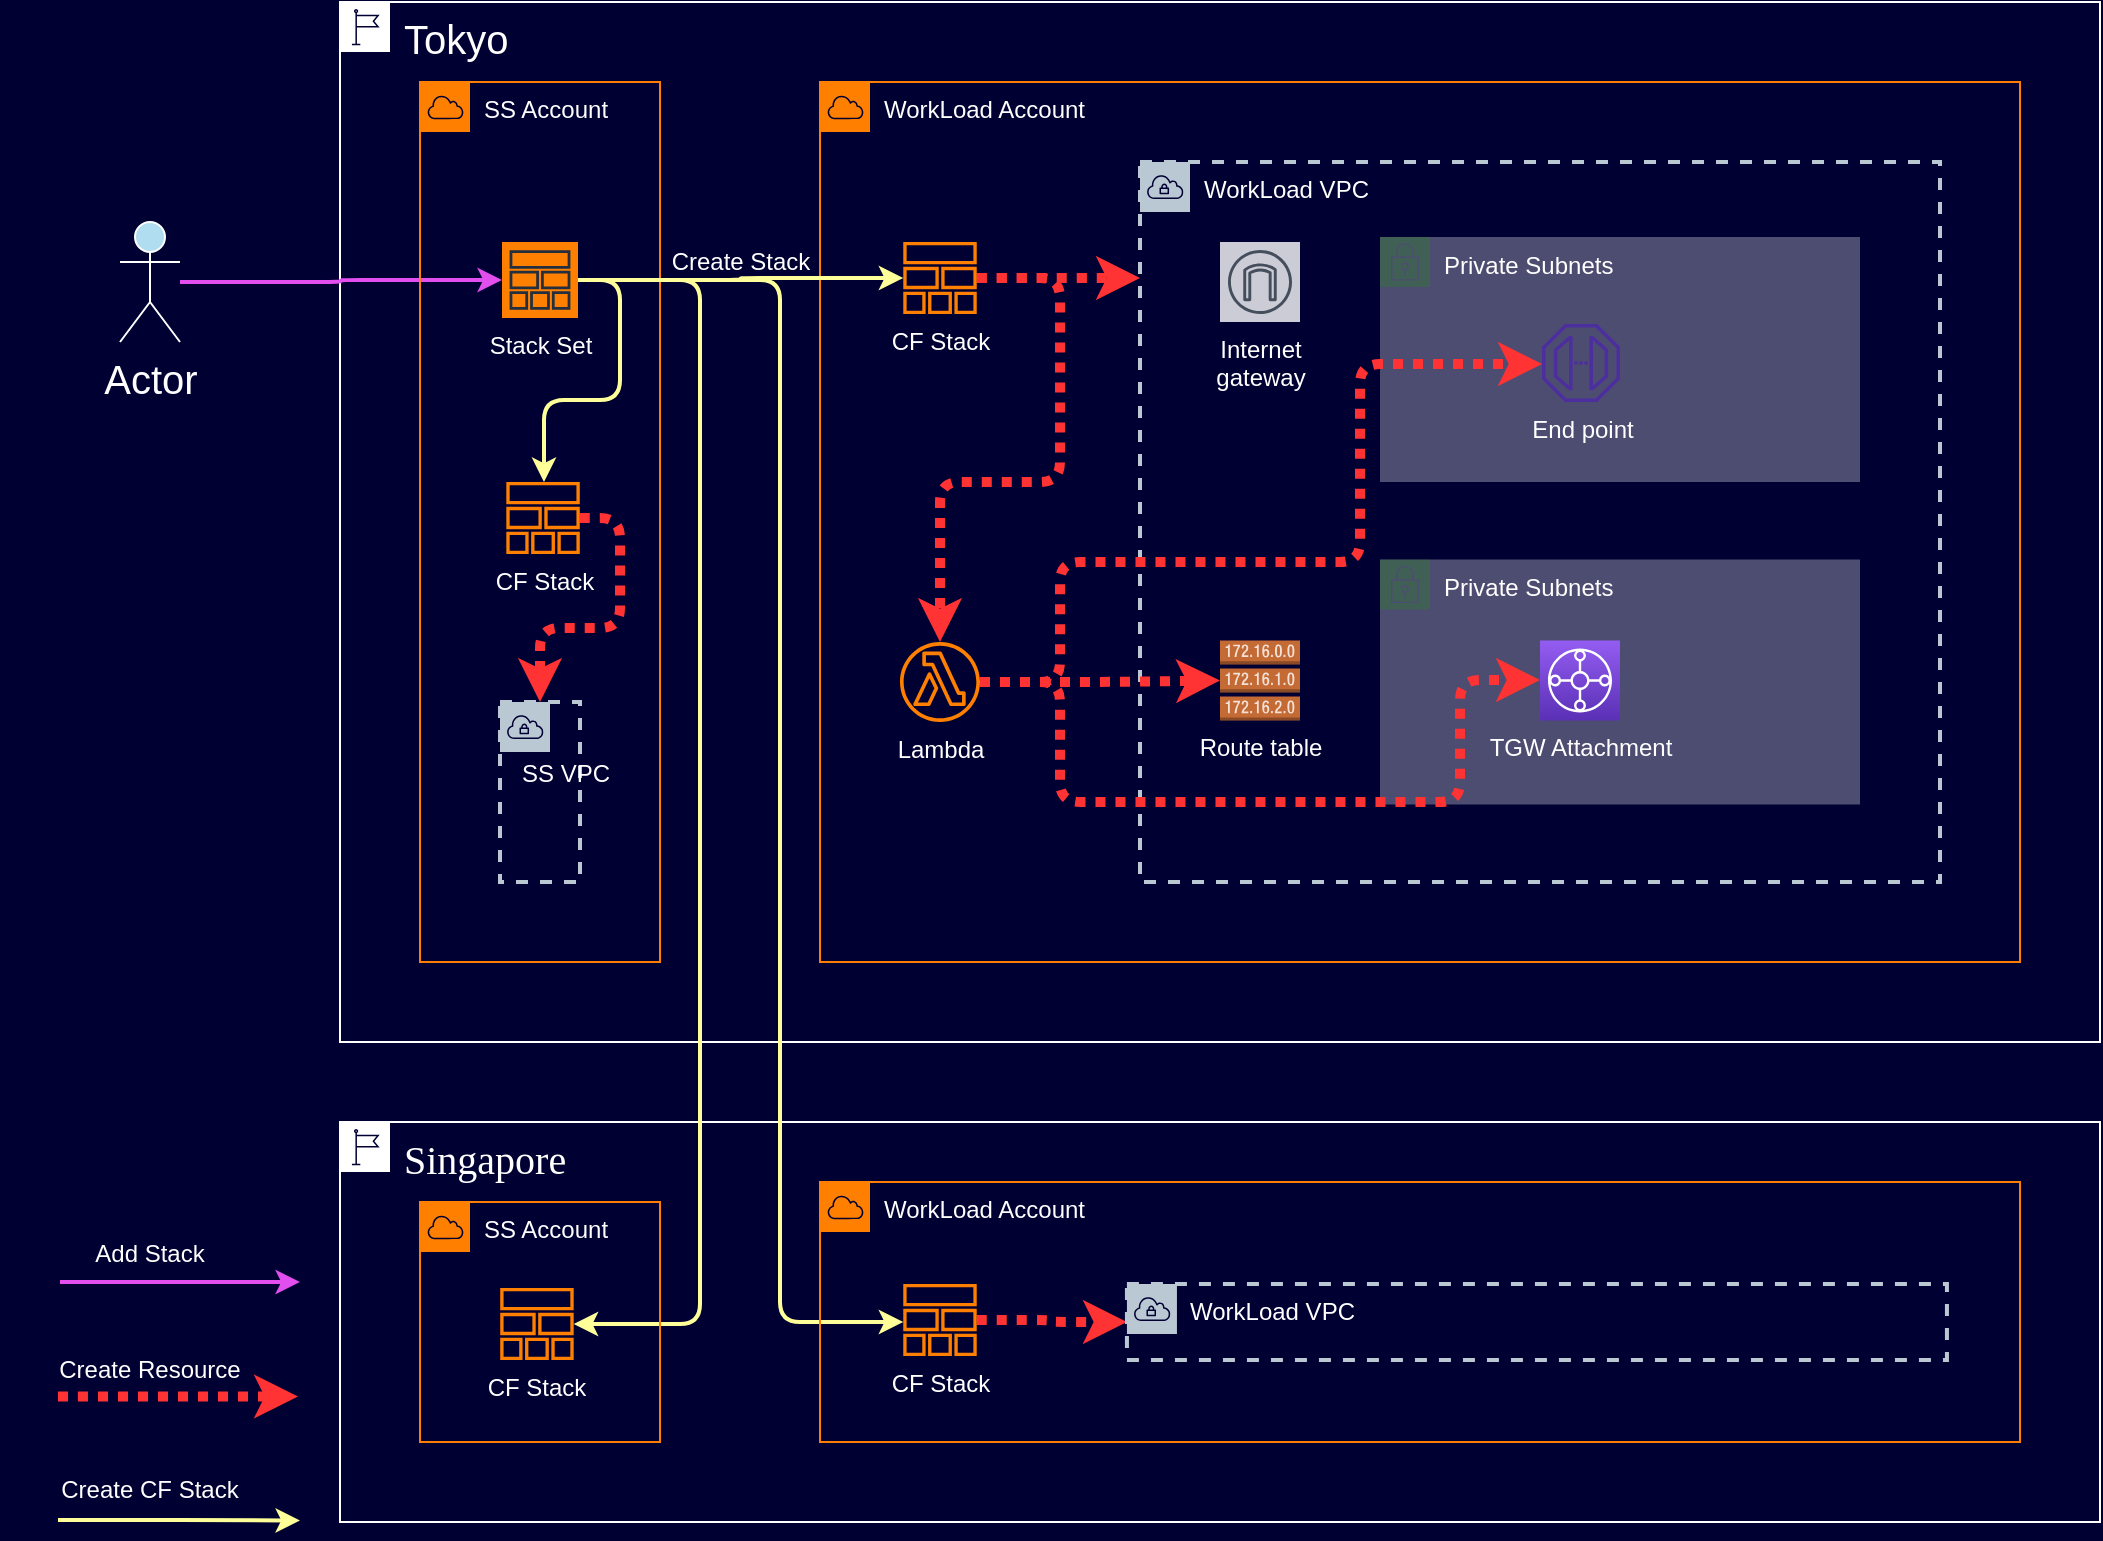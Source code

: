 <mxfile version="15.8.3" type="github">
  <diagram id="DrTqJjK6d3gF3iNOTBpp" name="Page-1">
    <mxGraphModel dx="2893" dy="1060" grid="1" gridSize="10" guides="1" tooltips="1" connect="1" arrows="1" fold="1" page="1" pageScale="1" pageWidth="827" pageHeight="1169" background="#000033" math="0" shadow="0">
      <root>
        <mxCell id="0" />
        <mxCell id="1" parent="0" />
        <mxCell id="hdHgUt77KuXDVtCETtdb-16" value="Private Subnets" style="points=[[0,0],[0.25,0],[0.5,0],[0.75,0],[1,0],[1,0.25],[1,0.5],[1,0.75],[1,1],[0.75,1],[0.5,1],[0.25,1],[0,1],[0,0.75],[0,0.5],[0,0.25]];outlineConnect=0;gradientColor=none;html=1;whiteSpace=wrap;fontSize=12;fontStyle=0;shape=mxgraph.aws4.group;grIcon=mxgraph.aws4.group_security_group;grStroke=0;strokeColor=#248814;fillColor=#FFFFFF;verticalAlign=top;align=left;spacingLeft=30;fontColor=#FFFFFF;dashed=0;rounded=0;shadow=0;sketch=0;opacity=30;" vertex="1" parent="1">
          <mxGeometry x="640" y="237.5" width="240" height="122.5" as="geometry" />
        </mxCell>
        <mxCell id="hdHgUt77KuXDVtCETtdb-20" value="Private Subnets" style="points=[[0,0],[0.25,0],[0.5,0],[0.75,0],[1,0],[1,0.25],[1,0.5],[1,0.75],[1,1],[0.75,1],[0.5,1],[0.25,1],[0,1],[0,0.75],[0,0.5],[0,0.25]];outlineConnect=0;gradientColor=none;html=1;whiteSpace=wrap;fontSize=12;fontStyle=0;shape=mxgraph.aws4.group;grIcon=mxgraph.aws4.group_security_group;grStroke=0;strokeColor=#248814;fillColor=#FFFFFF;verticalAlign=top;align=left;spacingLeft=30;fontColor=#FFFFFF;dashed=0;rounded=0;shadow=0;sketch=0;opacity=30;" vertex="1" parent="1">
          <mxGeometry x="640" y="398.75" width="240" height="122.5" as="geometry" />
        </mxCell>
        <mxCell id="hdHgUt77KuXDVtCETtdb-2" value="Tokyo" style="points=[[0,0],[0.25,0],[0.5,0],[0.75,0],[1,0],[1,0.25],[1,0.5],[1,0.75],[1,1],[0.75,1],[0.5,1],[0.25,1],[0,1],[0,0.75],[0,0.5],[0,0.25]];outlineConnect=0;html=1;whiteSpace=wrap;fontSize=20;fontStyle=0;shape=mxgraph.aws4.group;grIcon=mxgraph.aws4.group_region;strokeColor=#FFFFFF;fillColor=none;verticalAlign=top;align=left;spacingLeft=30;fontColor=#FFFFFF;" vertex="1" parent="1">
          <mxGeometry x="120" y="120" width="880" height="520" as="geometry" />
        </mxCell>
        <mxCell id="hdHgUt77KuXDVtCETtdb-9" value="WorkLoad Account" style="points=[[0,0],[0.25,0],[0.5,0],[0.75,0],[1,0],[1,0.25],[1,0.5],[1,0.75],[1,1],[0.75,1],[0.5,1],[0.25,1],[0,1],[0,0.75],[0,0.5],[0,0.25]];outlineConnect=0;gradientColor=none;html=1;whiteSpace=wrap;fontSize=12;fontStyle=0;shape=mxgraph.aws4.group;grIcon=mxgraph.aws4.group_aws_cloud;strokeColor=#FF8000;fillColor=none;verticalAlign=top;align=left;spacingLeft=30;fontColor=#FFFFFF;dashed=0;rounded=0;sketch=0;" vertex="1" parent="1">
          <mxGeometry x="360" y="160" width="600" height="440" as="geometry" />
        </mxCell>
        <mxCell id="hdHgUt77KuXDVtCETtdb-1" value="WorkLoad VPC" style="points=[[0,0],[0.25,0],[0.5,0],[0.75,0],[1,0],[1,0.25],[1,0.5],[1,0.75],[1,1],[0.75,1],[0.5,1],[0.25,1],[0,1],[0,0.75],[0,0.5],[0,0.25]];outlineConnect=0;html=1;whiteSpace=wrap;fontSize=12;fontStyle=0;shape=mxgraph.aws4.group;grIcon=mxgraph.aws4.group_vpc;strokeColor=#BAC8D3;fillColor=none;verticalAlign=top;align=left;spacingLeft=30;fontColor=#FFFFFF;dashed=1;strokeWidth=2;" vertex="1" parent="1">
          <mxGeometry x="520" y="200" width="400" height="360" as="geometry" />
        </mxCell>
        <mxCell id="hdHgUt77KuXDVtCETtdb-3" value="&lt;font color=&quot;#ffffff&quot; style=&quot;font-size: 20px;&quot;&gt;&lt;span style=&quot;font-family: &amp;quot;amazon ember&amp;quot;; font-size: 20px;&quot;&gt;Singapore&lt;/span&gt;&lt;/font&gt;" style="points=[[0,0],[0.25,0],[0.5,0],[0.75,0],[1,0],[1,0.25],[1,0.5],[1,0.75],[1,1],[0.75,1],[0.5,1],[0.25,1],[0,1],[0,0.75],[0,0.5],[0,0.25]];outlineConnect=0;html=1;whiteSpace=wrap;fontSize=20;fontStyle=0;shape=mxgraph.aws4.group;grIcon=mxgraph.aws4.group_region;strokeColor=#FFFFFF;fillColor=none;verticalAlign=top;align=left;spacingLeft=30;fontColor=#FFFFFF;" vertex="1" parent="1">
          <mxGeometry x="120" y="680" width="880" height="200" as="geometry" />
        </mxCell>
        <mxCell id="hdHgUt77KuXDVtCETtdb-24" style="edgeStyle=orthogonalEdgeStyle;curved=0;rounded=1;sketch=0;orthogonalLoop=1;jettySize=auto;html=1;fontSize=12;fontColor=#FFFFFF;strokeColor=#E34FEE;strokeWidth=2;" edge="1" parent="1" source="hdHgUt77KuXDVtCETtdb-5" target="hdHgUt77KuXDVtCETtdb-8">
          <mxGeometry relative="1" as="geometry" />
        </mxCell>
        <mxCell id="hdHgUt77KuXDVtCETtdb-5" value="Actor" style="shape=umlActor;verticalLabelPosition=bottom;verticalAlign=top;html=1;outlineConnect=0;rounded=0;sketch=0;fontSize=20;fontColor=#FFFFFF;strokeColor=#FFFFFF;fillColor=#B1DDF0;" vertex="1" parent="1">
          <mxGeometry x="10" y="230" width="30" height="60" as="geometry" />
        </mxCell>
        <mxCell id="hdHgUt77KuXDVtCETtdb-25" style="edgeStyle=orthogonalEdgeStyle;curved=0;rounded=1;sketch=0;orthogonalLoop=1;jettySize=auto;html=1;fontSize=12;fontColor=#FFFFFF;strokeColor=#FF3333;strokeWidth=5;dashed=1;dashPattern=1 1;" edge="1" parent="1" source="hdHgUt77KuXDVtCETtdb-6" target="hdHgUt77KuXDVtCETtdb-1">
          <mxGeometry relative="1" as="geometry">
            <Array as="points">
              <mxPoint x="500" y="258" />
              <mxPoint x="500" y="258" />
            </Array>
          </mxGeometry>
        </mxCell>
        <mxCell id="hdHgUt77KuXDVtCETtdb-27" style="edgeStyle=orthogonalEdgeStyle;curved=0;rounded=1;sketch=0;orthogonalLoop=1;jettySize=auto;html=1;fontSize=12;fontColor=#FFFFFF;strokeColor=#FF3333;strokeWidth=5;dashed=1;dashPattern=1 1;" edge="1" parent="1" source="hdHgUt77KuXDVtCETtdb-6" target="hdHgUt77KuXDVtCETtdb-13">
          <mxGeometry relative="1" as="geometry">
            <Array as="points">
              <mxPoint x="480" y="258" />
              <mxPoint x="480" y="360" />
              <mxPoint x="420" y="360" />
            </Array>
          </mxGeometry>
        </mxCell>
        <mxCell id="hdHgUt77KuXDVtCETtdb-6" value="CF Stack" style="sketch=0;outlineConnect=0;fontColor=#FFFFFF;gradientColor=none;fillColor=#FF8000;strokeColor=none;dashed=0;verticalLabelPosition=bottom;verticalAlign=top;align=center;html=1;fontSize=12;fontStyle=0;aspect=fixed;pointerEvents=1;shape=mxgraph.aws4.stack;rounded=0;" vertex="1" parent="1">
          <mxGeometry x="401.53" y="240" width="36.95" height="36" as="geometry" />
        </mxCell>
        <mxCell id="hdHgUt77KuXDVtCETtdb-7" value="SS Account" style="points=[[0,0],[0.25,0],[0.5,0],[0.75,0],[1,0],[1,0.25],[1,0.5],[1,0.75],[1,1],[0.75,1],[0.5,1],[0.25,1],[0,1],[0,0.75],[0,0.5],[0,0.25]];outlineConnect=0;gradientColor=none;html=1;whiteSpace=wrap;fontSize=12;fontStyle=0;shape=mxgraph.aws4.group;grIcon=mxgraph.aws4.group_aws_cloud;strokeColor=#FF8000;fillColor=none;verticalAlign=top;align=left;spacingLeft=30;fontColor=#FFFFFF;dashed=0;rounded=0;sketch=0;" vertex="1" parent="1">
          <mxGeometry x="160" y="160" width="120" height="440" as="geometry" />
        </mxCell>
        <mxCell id="hdHgUt77KuXDVtCETtdb-23" style="edgeStyle=orthogonalEdgeStyle;curved=0;rounded=1;sketch=0;orthogonalLoop=1;jettySize=auto;html=1;fontSize=12;fontColor=#FFFFFF;strokeColor=#FFFF99;strokeWidth=2;" edge="1" parent="1" source="hdHgUt77KuXDVtCETtdb-8" target="hdHgUt77KuXDVtCETtdb-6">
          <mxGeometry relative="1" as="geometry" />
        </mxCell>
        <mxCell id="hdHgUt77KuXDVtCETtdb-31" value="Create Stack" style="edgeLabel;html=1;align=center;verticalAlign=middle;resizable=0;points=[];fontSize=12;fontColor=#FFFFFF;labelBackgroundColor=none;" vertex="1" connectable="0" parent="hdHgUt77KuXDVtCETtdb-23">
          <mxGeometry x="-0.181" y="-1" relative="1" as="geometry">
            <mxPoint x="14" y="-10" as="offset" />
          </mxGeometry>
        </mxCell>
        <mxCell id="hdHgUt77KuXDVtCETtdb-33" style="edgeStyle=orthogonalEdgeStyle;curved=0;rounded=1;sketch=0;orthogonalLoop=1;jettySize=auto;html=1;fontSize=12;fontColor=#FFFFFF;strokeColor=#FFFF99;strokeWidth=2;" edge="1" parent="1" source="hdHgUt77KuXDVtCETtdb-8" target="hdHgUt77KuXDVtCETtdb-32">
          <mxGeometry relative="1" as="geometry">
            <Array as="points">
              <mxPoint x="340" y="259" />
              <mxPoint x="340" y="780" />
            </Array>
          </mxGeometry>
        </mxCell>
        <mxCell id="hdHgUt77KuXDVtCETtdb-38" style="edgeStyle=orthogonalEdgeStyle;curved=0;rounded=1;sketch=0;orthogonalLoop=1;jettySize=auto;html=1;fontSize=12;fontColor=#FFFFFF;strokeColor=#FFFF99;strokeWidth=2;" edge="1" parent="1" source="hdHgUt77KuXDVtCETtdb-8" target="hdHgUt77KuXDVtCETtdb-37">
          <mxGeometry relative="1" as="geometry">
            <Array as="points">
              <mxPoint x="260" y="259" />
              <mxPoint x="260" y="319" />
              <mxPoint x="222" y="319" />
            </Array>
          </mxGeometry>
        </mxCell>
        <mxCell id="hdHgUt77KuXDVtCETtdb-44" style="edgeStyle=orthogonalEdgeStyle;curved=0;rounded=1;sketch=0;orthogonalLoop=1;jettySize=auto;html=1;fontSize=12;fontColor=#FFFFFF;strokeColor=#FFFF99;strokeWidth=2;" edge="1" parent="1" source="hdHgUt77KuXDVtCETtdb-8" target="hdHgUt77KuXDVtCETtdb-43">
          <mxGeometry relative="1" as="geometry">
            <Array as="points">
              <mxPoint x="300" y="259" />
              <mxPoint x="300" y="781" />
            </Array>
          </mxGeometry>
        </mxCell>
        <mxCell id="hdHgUt77KuXDVtCETtdb-8" value="Stack Set" style="sketch=0;outlineConnect=0;fontColor=#FFFFFF;gradientColor=none;strokeColor=#232F3E;fillColor=#FF8000;dashed=0;verticalLabelPosition=bottom;verticalAlign=top;align=center;html=1;fontSize=12;fontStyle=0;aspect=fixed;shape=mxgraph.aws4.resourceIcon;resIcon=mxgraph.aws4.stack;rounded=0;" vertex="1" parent="1">
          <mxGeometry x="201" y="240" width="38" height="38" as="geometry" />
        </mxCell>
        <mxCell id="hdHgUt77KuXDVtCETtdb-28" style="edgeStyle=orthogonalEdgeStyle;curved=0;rounded=1;sketch=0;orthogonalLoop=1;jettySize=auto;html=1;entryX=0;entryY=0.5;entryDx=0;entryDy=0;entryPerimeter=0;fontSize=12;fontColor=#FFFFFF;strokeColor=#FF3333;strokeWidth=5;dashed=1;dashPattern=1 1;" edge="1" parent="1" source="hdHgUt77KuXDVtCETtdb-13" target="hdHgUt77KuXDVtCETtdb-18">
          <mxGeometry relative="1" as="geometry" />
        </mxCell>
        <mxCell id="hdHgUt77KuXDVtCETtdb-29" style="edgeStyle=orthogonalEdgeStyle;curved=0;rounded=1;sketch=0;orthogonalLoop=1;jettySize=auto;html=1;fontSize=12;fontColor=#FFFFFF;strokeColor=#FF3333;strokeWidth=5;dashed=1;dashPattern=1 1;" edge="1" parent="1" source="hdHgUt77KuXDVtCETtdb-13" target="hdHgUt77KuXDVtCETtdb-19">
          <mxGeometry relative="1" as="geometry">
            <Array as="points">
              <mxPoint x="480" y="460" />
              <mxPoint x="480" y="520" />
              <mxPoint x="680" y="520" />
              <mxPoint x="680" y="459" />
            </Array>
          </mxGeometry>
        </mxCell>
        <mxCell id="hdHgUt77KuXDVtCETtdb-30" style="edgeStyle=orthogonalEdgeStyle;curved=0;rounded=1;sketch=0;orthogonalLoop=1;jettySize=auto;html=1;fontSize=12;fontColor=#FFFFFF;strokeColor=#FF3333;strokeWidth=5;dashed=1;dashPattern=1 1;" edge="1" parent="1" source="hdHgUt77KuXDVtCETtdb-13" target="hdHgUt77KuXDVtCETtdb-21">
          <mxGeometry relative="1" as="geometry">
            <Array as="points">
              <mxPoint x="480" y="460" />
              <mxPoint x="480" y="400" />
              <mxPoint x="630" y="400" />
              <mxPoint x="630" y="301" />
            </Array>
          </mxGeometry>
        </mxCell>
        <mxCell id="hdHgUt77KuXDVtCETtdb-13" value="Lambda" style="sketch=0;outlineConnect=0;fontColor=#FFFFFF;gradientColor=none;fillColor=#FF8000;strokeColor=none;dashed=0;verticalLabelPosition=bottom;verticalAlign=top;align=center;html=1;fontSize=12;fontStyle=0;aspect=fixed;pointerEvents=1;shape=mxgraph.aws4.lambda_function;rounded=0;" vertex="1" parent="1">
          <mxGeometry x="400" y="440" width="40" height="40" as="geometry" />
        </mxCell>
        <mxCell id="hdHgUt77KuXDVtCETtdb-17" value="Internet&#xa;gateway" style="sketch=0;outlineConnect=0;fontColor=#FFFFFF;gradientColor=none;strokeColor=#232F3E;fillColor=#ffffff;dashed=0;verticalLabelPosition=bottom;verticalAlign=top;align=center;html=1;fontSize=12;fontStyle=0;aspect=fixed;shape=mxgraph.aws4.resourceIcon;resIcon=mxgraph.aws4.internet_gateway;rounded=0;shadow=0;opacity=80;" vertex="1" parent="1">
          <mxGeometry x="560" y="240" width="40" height="40" as="geometry" />
        </mxCell>
        <mxCell id="hdHgUt77KuXDVtCETtdb-18" value="Route table" style="outlineConnect=0;dashed=0;verticalLabelPosition=bottom;verticalAlign=top;align=center;html=1;shape=mxgraph.aws3.route_table;fillColor=#F58536;gradientColor=none;rounded=0;shadow=0;sketch=0;fontSize=12;fontColor=#FFFFFF;strokeColor=#FFFFFF;strokeWidth=3;opacity=80;" vertex="1" parent="1">
          <mxGeometry x="560" y="439.25" width="40" height="40" as="geometry" />
        </mxCell>
        <mxCell id="hdHgUt77KuXDVtCETtdb-19" value="&lt;font color=&quot;#ffffff&quot;&gt;TGW Attachment&lt;/font&gt;" style="sketch=0;points=[[0,0,0],[0.25,0,0],[0.5,0,0],[0.75,0,0],[1,0,0],[0,1,0],[0.25,1,0],[0.5,1,0],[0.75,1,0],[1,1,0],[0,0.25,0],[0,0.5,0],[0,0.75,0],[1,0.25,0],[1,0.5,0],[1,0.75,0]];outlineConnect=0;fontColor=#232F3E;gradientColor=#945DF2;gradientDirection=north;fillColor=#5A30B5;strokeColor=#ffffff;dashed=0;verticalLabelPosition=bottom;verticalAlign=top;align=center;html=1;fontSize=12;fontStyle=0;aspect=fixed;shape=mxgraph.aws4.resourceIcon;resIcon=mxgraph.aws4.transit_gateway;rounded=0;" vertex="1" parent="1">
          <mxGeometry x="720" y="439.25" width="40" height="40" as="geometry" />
        </mxCell>
        <mxCell id="hdHgUt77KuXDVtCETtdb-21" value="End point" style="sketch=0;outlineConnect=0;fontColor=#FFFFFF;gradientColor=none;fillColor=#4D27AA;strokeColor=none;dashed=0;verticalLabelPosition=bottom;verticalAlign=top;align=center;html=1;fontSize=12;fontStyle=0;aspect=fixed;pointerEvents=1;shape=mxgraph.aws4.endpoint;rounded=0;shadow=0;opacity=80;" vertex="1" parent="1">
          <mxGeometry x="721" y="281" width="39" height="39" as="geometry" />
        </mxCell>
        <mxCell id="hdHgUt77KuXDVtCETtdb-35" style="edgeStyle=orthogonalEdgeStyle;curved=0;rounded=1;sketch=0;orthogonalLoop=1;jettySize=auto;html=1;entryX=0;entryY=0.5;entryDx=0;entryDy=0;dashed=1;dashPattern=1 1;fontSize=12;fontColor=#FFFFFF;strokeColor=#FF3333;strokeWidth=5;" edge="1" parent="1" source="hdHgUt77KuXDVtCETtdb-32" target="hdHgUt77KuXDVtCETtdb-34">
          <mxGeometry relative="1" as="geometry" />
        </mxCell>
        <mxCell id="hdHgUt77KuXDVtCETtdb-32" value="CF Stack" style="sketch=0;outlineConnect=0;fontColor=#FFFFFF;gradientColor=none;fillColor=#FF8000;strokeColor=none;dashed=0;verticalLabelPosition=bottom;verticalAlign=top;align=center;html=1;fontSize=12;fontStyle=0;aspect=fixed;pointerEvents=1;shape=mxgraph.aws4.stack;rounded=0;" vertex="1" parent="1">
          <mxGeometry x="401.52" y="761" width="36.95" height="36" as="geometry" />
        </mxCell>
        <mxCell id="hdHgUt77KuXDVtCETtdb-34" value="WorkLoad VPC" style="points=[[0,0],[0.25,0],[0.5,0],[0.75,0],[1,0],[1,0.25],[1,0.5],[1,0.75],[1,1],[0.75,1],[0.5,1],[0.25,1],[0,1],[0,0.75],[0,0.5],[0,0.25]];outlineConnect=0;html=1;whiteSpace=wrap;fontSize=12;fontStyle=0;shape=mxgraph.aws4.group;grIcon=mxgraph.aws4.group_vpc;strokeColor=#BAC8D3;fillColor=none;verticalAlign=top;align=left;spacingLeft=30;fontColor=#FFFFFF;dashed=1;strokeWidth=2;" vertex="1" parent="1">
          <mxGeometry x="513.47" y="761" width="410" height="38" as="geometry" />
        </mxCell>
        <mxCell id="hdHgUt77KuXDVtCETtdb-36" value="" style="points=[[0,0],[0.25,0],[0.5,0],[0.75,0],[1,0],[1,0.25],[1,0.5],[1,0.75],[1,1],[0.75,1],[0.5,1],[0.25,1],[0,1],[0,0.75],[0,0.5],[0,0.25]];outlineConnect=0;html=1;whiteSpace=wrap;fontSize=12;fontStyle=0;shape=mxgraph.aws4.group;grIcon=mxgraph.aws4.group_vpc;strokeColor=#BAC8D3;fillColor=none;verticalAlign=top;align=left;spacingLeft=30;fontColor=#FFFFFF;dashed=1;strokeWidth=2;" vertex="1" parent="1">
          <mxGeometry x="200" y="470" width="40" height="90" as="geometry" />
        </mxCell>
        <mxCell id="hdHgUt77KuXDVtCETtdb-39" style="edgeStyle=orthogonalEdgeStyle;curved=0;rounded=1;sketch=0;orthogonalLoop=1;jettySize=auto;html=1;entryX=0.5;entryY=0;entryDx=0;entryDy=0;dashed=1;dashPattern=1 1;fontSize=12;fontColor=#FFFFFF;strokeColor=#FF3333;strokeWidth=5;" edge="1" parent="1" source="hdHgUt77KuXDVtCETtdb-37" target="hdHgUt77KuXDVtCETtdb-36">
          <mxGeometry relative="1" as="geometry">
            <Array as="points">
              <mxPoint x="260" y="378" />
              <mxPoint x="260" y="433" />
              <mxPoint x="220" y="433" />
            </Array>
          </mxGeometry>
        </mxCell>
        <mxCell id="hdHgUt77KuXDVtCETtdb-37" value="CF Stack" style="sketch=0;outlineConnect=0;fontColor=#FFFFFF;gradientColor=none;fillColor=#FF8000;strokeColor=none;dashed=0;verticalLabelPosition=bottom;verticalAlign=top;align=center;html=1;fontSize=12;fontStyle=0;aspect=fixed;pointerEvents=1;shape=mxgraph.aws4.stack;rounded=0;" vertex="1" parent="1">
          <mxGeometry x="203.05" y="360" width="36.95" height="36" as="geometry" />
        </mxCell>
        <mxCell id="hdHgUt77KuXDVtCETtdb-40" value="SS VPC" style="text;html=1;strokeColor=none;fillColor=none;align=center;verticalAlign=middle;whiteSpace=wrap;rounded=0;shadow=0;dashed=1;labelBackgroundColor=none;sketch=0;fontSize=12;fontColor=#FFFFFF;opacity=80;" vertex="1" parent="1">
          <mxGeometry x="203.05" y="491.25" width="60" height="30" as="geometry" />
        </mxCell>
        <mxCell id="hdHgUt77KuXDVtCETtdb-41" value="WorkLoad Account" style="points=[[0,0],[0.25,0],[0.5,0],[0.75,0],[1,0],[1,0.25],[1,0.5],[1,0.75],[1,1],[0.75,1],[0.5,1],[0.25,1],[0,1],[0,0.75],[0,0.5],[0,0.25]];outlineConnect=0;gradientColor=none;html=1;whiteSpace=wrap;fontSize=12;fontStyle=0;shape=mxgraph.aws4.group;grIcon=mxgraph.aws4.group_aws_cloud;strokeColor=#FF8000;fillColor=none;verticalAlign=top;align=left;spacingLeft=30;fontColor=#FFFFFF;dashed=0;rounded=0;sketch=0;" vertex="1" parent="1">
          <mxGeometry x="360" y="710" width="600" height="130" as="geometry" />
        </mxCell>
        <mxCell id="hdHgUt77KuXDVtCETtdb-42" value="SS Account" style="points=[[0,0],[0.25,0],[0.5,0],[0.75,0],[1,0],[1,0.25],[1,0.5],[1,0.75],[1,1],[0.75,1],[0.5,1],[0.25,1],[0,1],[0,0.75],[0,0.5],[0,0.25]];outlineConnect=0;gradientColor=none;html=1;whiteSpace=wrap;fontSize=12;fontStyle=0;shape=mxgraph.aws4.group;grIcon=mxgraph.aws4.group_aws_cloud;strokeColor=#FF8000;fillColor=none;verticalAlign=top;align=left;spacingLeft=30;fontColor=#FFFFFF;dashed=0;rounded=0;sketch=0;" vertex="1" parent="1">
          <mxGeometry x="160" y="720" width="120" height="120" as="geometry" />
        </mxCell>
        <mxCell id="hdHgUt77KuXDVtCETtdb-43" value="CF Stack" style="sketch=0;outlineConnect=0;fontColor=#FFFFFF;gradientColor=none;fillColor=#FF8000;strokeColor=none;dashed=0;verticalLabelPosition=bottom;verticalAlign=top;align=center;html=1;fontSize=12;fontStyle=0;aspect=fixed;pointerEvents=1;shape=mxgraph.aws4.stack;rounded=0;" vertex="1" parent="1">
          <mxGeometry x="200.0" y="763" width="36.95" height="36" as="geometry" />
        </mxCell>
        <mxCell id="hdHgUt77KuXDVtCETtdb-45" style="edgeStyle=orthogonalEdgeStyle;curved=0;rounded=1;sketch=0;orthogonalLoop=1;jettySize=auto;html=1;fontSize=12;fontColor=#FFFFFF;strokeColor=#FF3333;strokeWidth=5;dashed=1;dashPattern=1 1;" edge="1" parent="1">
          <mxGeometry relative="1" as="geometry">
            <mxPoint x="-21" y="817.25" as="sourcePoint" />
            <mxPoint x="99" y="817.25" as="targetPoint" />
            <Array as="points">
              <mxPoint x="-11" y="817.25" />
              <mxPoint x="-11" y="817.25" />
            </Array>
          </mxGeometry>
        </mxCell>
        <mxCell id="hdHgUt77KuXDVtCETtdb-46" style="edgeStyle=orthogonalEdgeStyle;curved=0;rounded=1;sketch=0;orthogonalLoop=1;jettySize=auto;html=1;fontSize=12;fontColor=#FFFFFF;strokeColor=#FFFF99;strokeWidth=2;" edge="1" parent="1">
          <mxGeometry relative="1" as="geometry">
            <mxPoint x="-21" y="879" as="sourcePoint" />
            <mxPoint x="100" y="879.25" as="targetPoint" />
            <Array as="points">
              <mxPoint x="29" y="879" />
              <mxPoint x="29" y="879" />
            </Array>
          </mxGeometry>
        </mxCell>
        <mxCell id="hdHgUt77KuXDVtCETtdb-47" value="Create Resource" style="text;html=1;strokeColor=none;fillColor=none;align=center;verticalAlign=middle;whiteSpace=wrap;rounded=0;shadow=0;dashed=1;labelBackgroundColor=none;sketch=0;fontSize=12;fontColor=#FFFFFF;opacity=80;" vertex="1" parent="1">
          <mxGeometry x="-50" y="789.25" width="150" height="30" as="geometry" />
        </mxCell>
        <mxCell id="hdHgUt77KuXDVtCETtdb-48" value="Create CF Stack" style="text;html=1;strokeColor=none;fillColor=none;align=center;verticalAlign=middle;whiteSpace=wrap;rounded=0;shadow=0;dashed=1;labelBackgroundColor=none;sketch=0;fontSize=12;fontColor=#FFFFFF;opacity=80;" vertex="1" parent="1">
          <mxGeometry x="-50" y="849.25" width="150" height="30" as="geometry" />
        </mxCell>
        <mxCell id="hdHgUt77KuXDVtCETtdb-49" style="edgeStyle=orthogonalEdgeStyle;curved=0;rounded=1;sketch=0;orthogonalLoop=1;jettySize=auto;html=1;fontSize=12;fontColor=#FFFFFF;strokeColor=#E34FEE;strokeWidth=2;" edge="1" parent="1">
          <mxGeometry relative="1" as="geometry">
            <mxPoint x="-20" y="760" as="sourcePoint" />
            <mxPoint x="100" y="760" as="targetPoint" />
            <Array as="points">
              <mxPoint x="30" y="760" />
              <mxPoint x="30" y="760" />
            </Array>
          </mxGeometry>
        </mxCell>
        <mxCell id="hdHgUt77KuXDVtCETtdb-51" value="Add Stack" style="text;html=1;strokeColor=none;fillColor=none;align=center;verticalAlign=middle;whiteSpace=wrap;rounded=0;shadow=0;dashed=1;labelBackgroundColor=none;sketch=0;fontSize=12;fontColor=#FFFFFF;opacity=80;" vertex="1" parent="1">
          <mxGeometry x="-50" y="731" width="150" height="30" as="geometry" />
        </mxCell>
      </root>
    </mxGraphModel>
  </diagram>
</mxfile>
